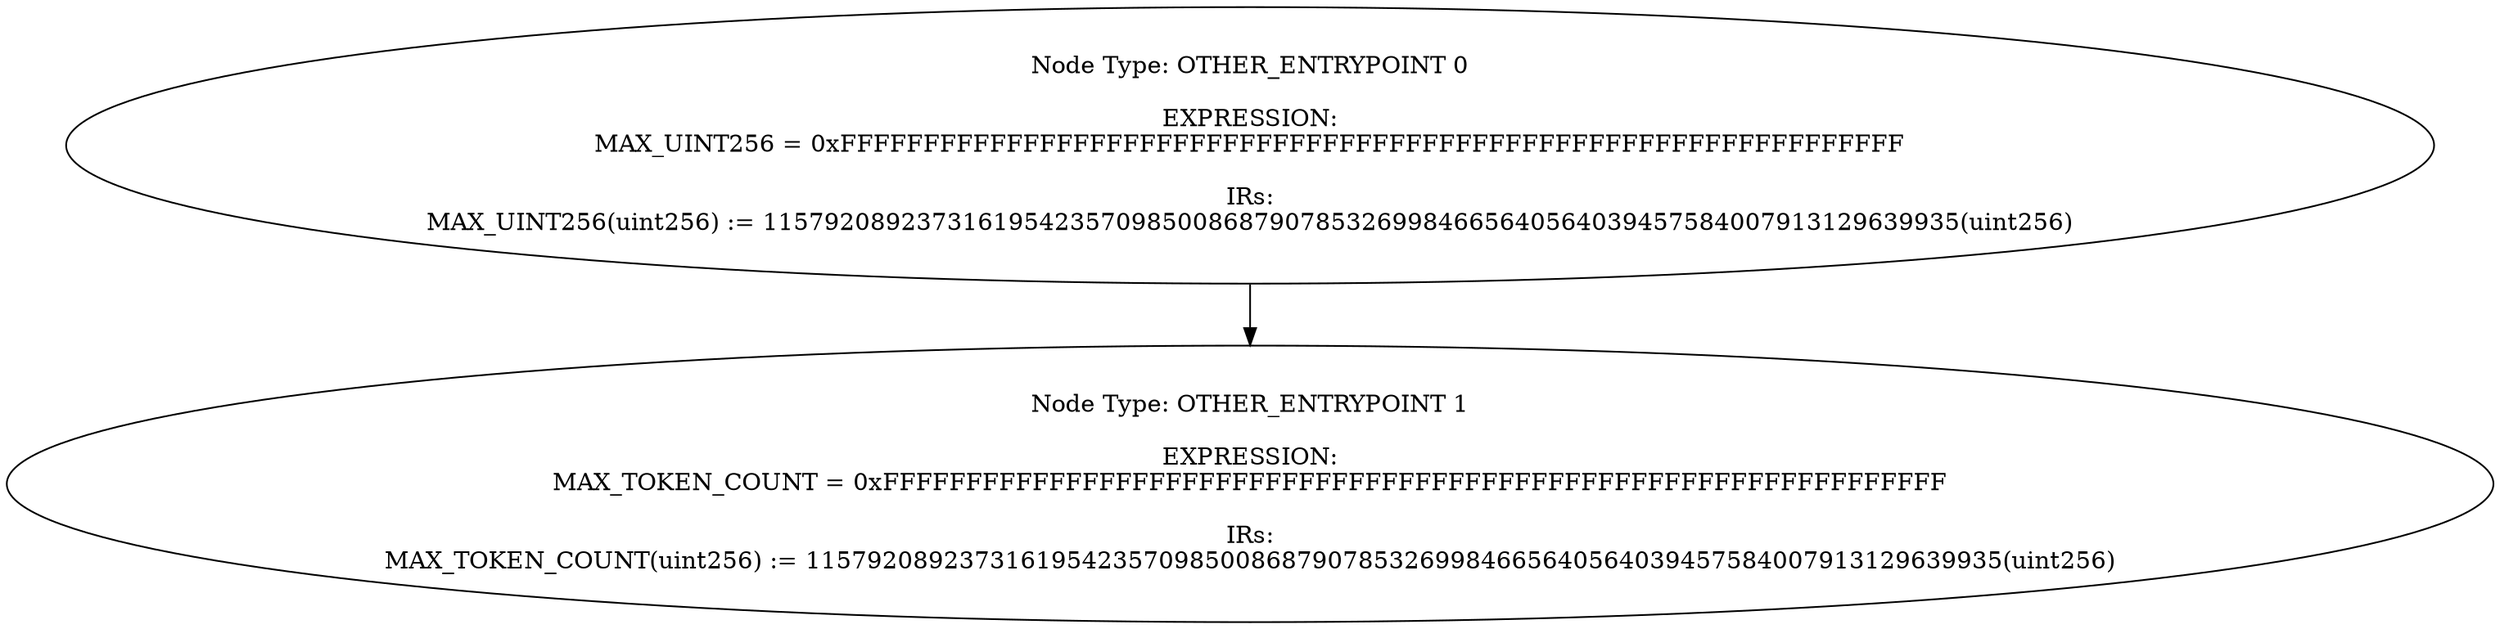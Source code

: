 digraph{
0[label="Node Type: OTHER_ENTRYPOINT 0

EXPRESSION:
MAX_UINT256 = 0xFFFFFFFFFFFFFFFFFFFFFFFFFFFFFFFFFFFFFFFFFFFFFFFFFFFFFFFFFFFFFFFF

IRs:
MAX_UINT256(uint256) := 115792089237316195423570985008687907853269984665640564039457584007913129639935(uint256)"];
0->1;
1[label="Node Type: OTHER_ENTRYPOINT 1

EXPRESSION:
MAX_TOKEN_COUNT = 0xFFFFFFFFFFFFFFFFFFFFFFFFFFFFFFFFFFFFFFFFFFFFFFFFFFFFFFFFFFFFFFFF

IRs:
MAX_TOKEN_COUNT(uint256) := 115792089237316195423570985008687907853269984665640564039457584007913129639935(uint256)"];
}
